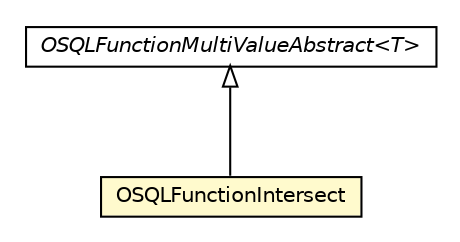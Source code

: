#!/usr/local/bin/dot
#
# Class diagram 
# Generated by UMLGraph version R5_6-24-gf6e263 (http://www.umlgraph.org/)
#

digraph G {
	edge [fontname="Helvetica",fontsize=10,labelfontname="Helvetica",labelfontsize=10];
	node [fontname="Helvetica",fontsize=10,shape=plaintext];
	nodesep=0.25;
	ranksep=0.5;
	// com.orientechnologies.orient.core.sql.functions.coll.OSQLFunctionMultiValueAbstract<T>
	c6147846 [label=<<table title="com.orientechnologies.orient.core.sql.functions.coll.OSQLFunctionMultiValueAbstract" border="0" cellborder="1" cellspacing="0" cellpadding="2" port="p" href="./OSQLFunctionMultiValueAbstract.html">
		<tr><td><table border="0" cellspacing="0" cellpadding="1">
<tr><td align="center" balign="center"><font face="Helvetica-Oblique"> OSQLFunctionMultiValueAbstract&lt;T&gt; </font></td></tr>
		</table></td></tr>
		</table>>, URL="./OSQLFunctionMultiValueAbstract.html", fontname="Helvetica", fontcolor="black", fontsize=10.0];
	// com.orientechnologies.orient.core.sql.functions.coll.OSQLFunctionIntersect
	c6147847 [label=<<table title="com.orientechnologies.orient.core.sql.functions.coll.OSQLFunctionIntersect" border="0" cellborder="1" cellspacing="0" cellpadding="2" port="p" bgcolor="lemonChiffon" href="./OSQLFunctionIntersect.html">
		<tr><td><table border="0" cellspacing="0" cellpadding="1">
<tr><td align="center" balign="center"> OSQLFunctionIntersect </td></tr>
		</table></td></tr>
		</table>>, URL="./OSQLFunctionIntersect.html", fontname="Helvetica", fontcolor="black", fontsize=10.0];
	//com.orientechnologies.orient.core.sql.functions.coll.OSQLFunctionIntersect extends com.orientechnologies.orient.core.sql.functions.coll.OSQLFunctionMultiValueAbstract<java.lang.Object>
	c6147846:p -> c6147847:p [dir=back,arrowtail=empty];
}

